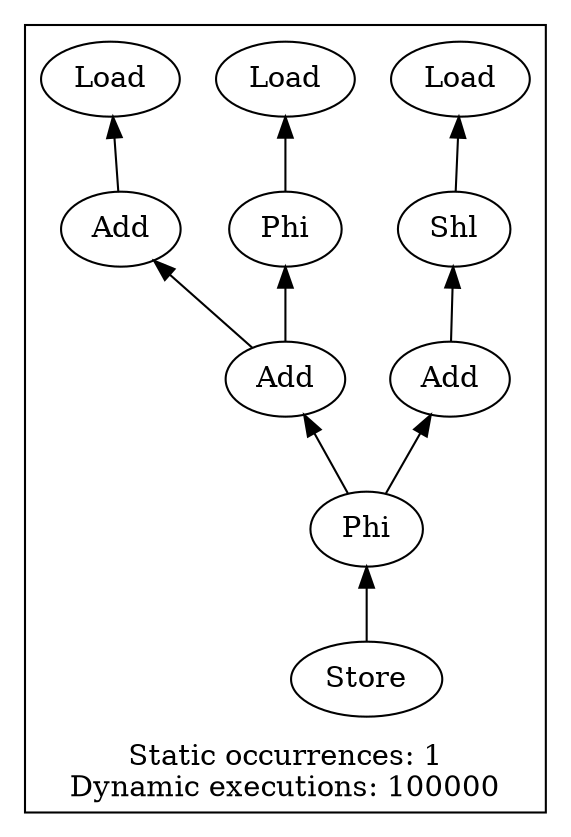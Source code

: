 strict digraph {
rankdir=BT
subgraph {
"0_37" [label="Add"]
"0_36" [label="Add"]
"0_37" -> "0_36"
"0_35" [label="Load"]
"0_36" -> "0_35"
"0_25" [label="Phi"]
"0_37" -> "0_25"
"0_32" [label="Add"]
"0_31" [label="Shl"]
"0_32" -> "0_31"
"0_39" [label="Phi"]
"0_39" -> "0_37"
"0_39" -> "0_32"
"0_21" [label="Load"]
"0_25" -> "0_21"
"0_30" [label="Load"]
"0_31" -> "0_30"
{
rank=min
"0_40" [label="Store"]
}
"0_40" -> "0_39"
cluster=true
label="Static occurrences: 1\nDynamic executions: 100000"
}
}
